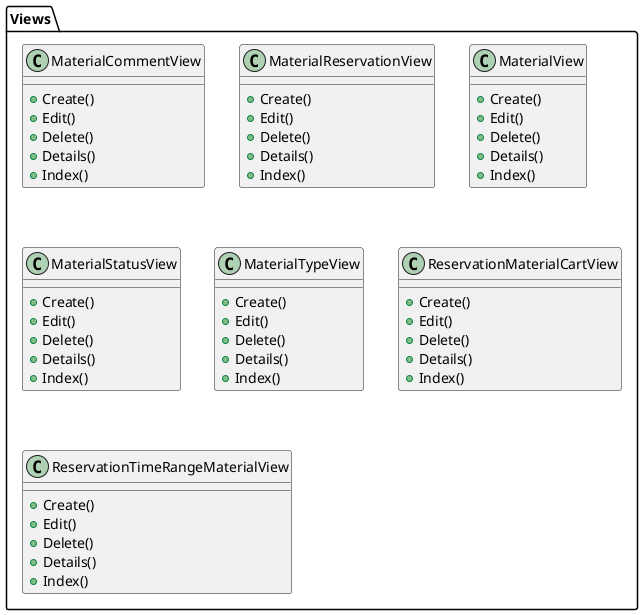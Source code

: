 @startuml
package "Views" {

    class MaterialCommentView {
        +Create()
        +Edit()
        +Delete()
        +Details()
        +Index()
    }

    class MaterialReservationView {
        +Create()
        +Edit()
        +Delete()
        +Details()
        +Index()
    }

    class MaterialView {
        +Create()
        +Edit()
        +Delete()
        +Details()
        +Index()
    }

    class MaterialStatusView {
        +Create()
        +Edit()
        +Delete()
        +Details()
        +Index()
    }

    class MaterialTypeView {
        +Create()
        +Edit()
        +Delete()
        +Details()
        +Index()
    }

    class ReservationMaterialCartView {
        +Create()
        +Edit()
        +Delete()
        +Details()
        +Index()
    }

    class ReservationTimeRangeMaterialView {
        +Create()
        +Edit()
        +Delete()
        +Details()
        +Index()
    }
}
@enduml